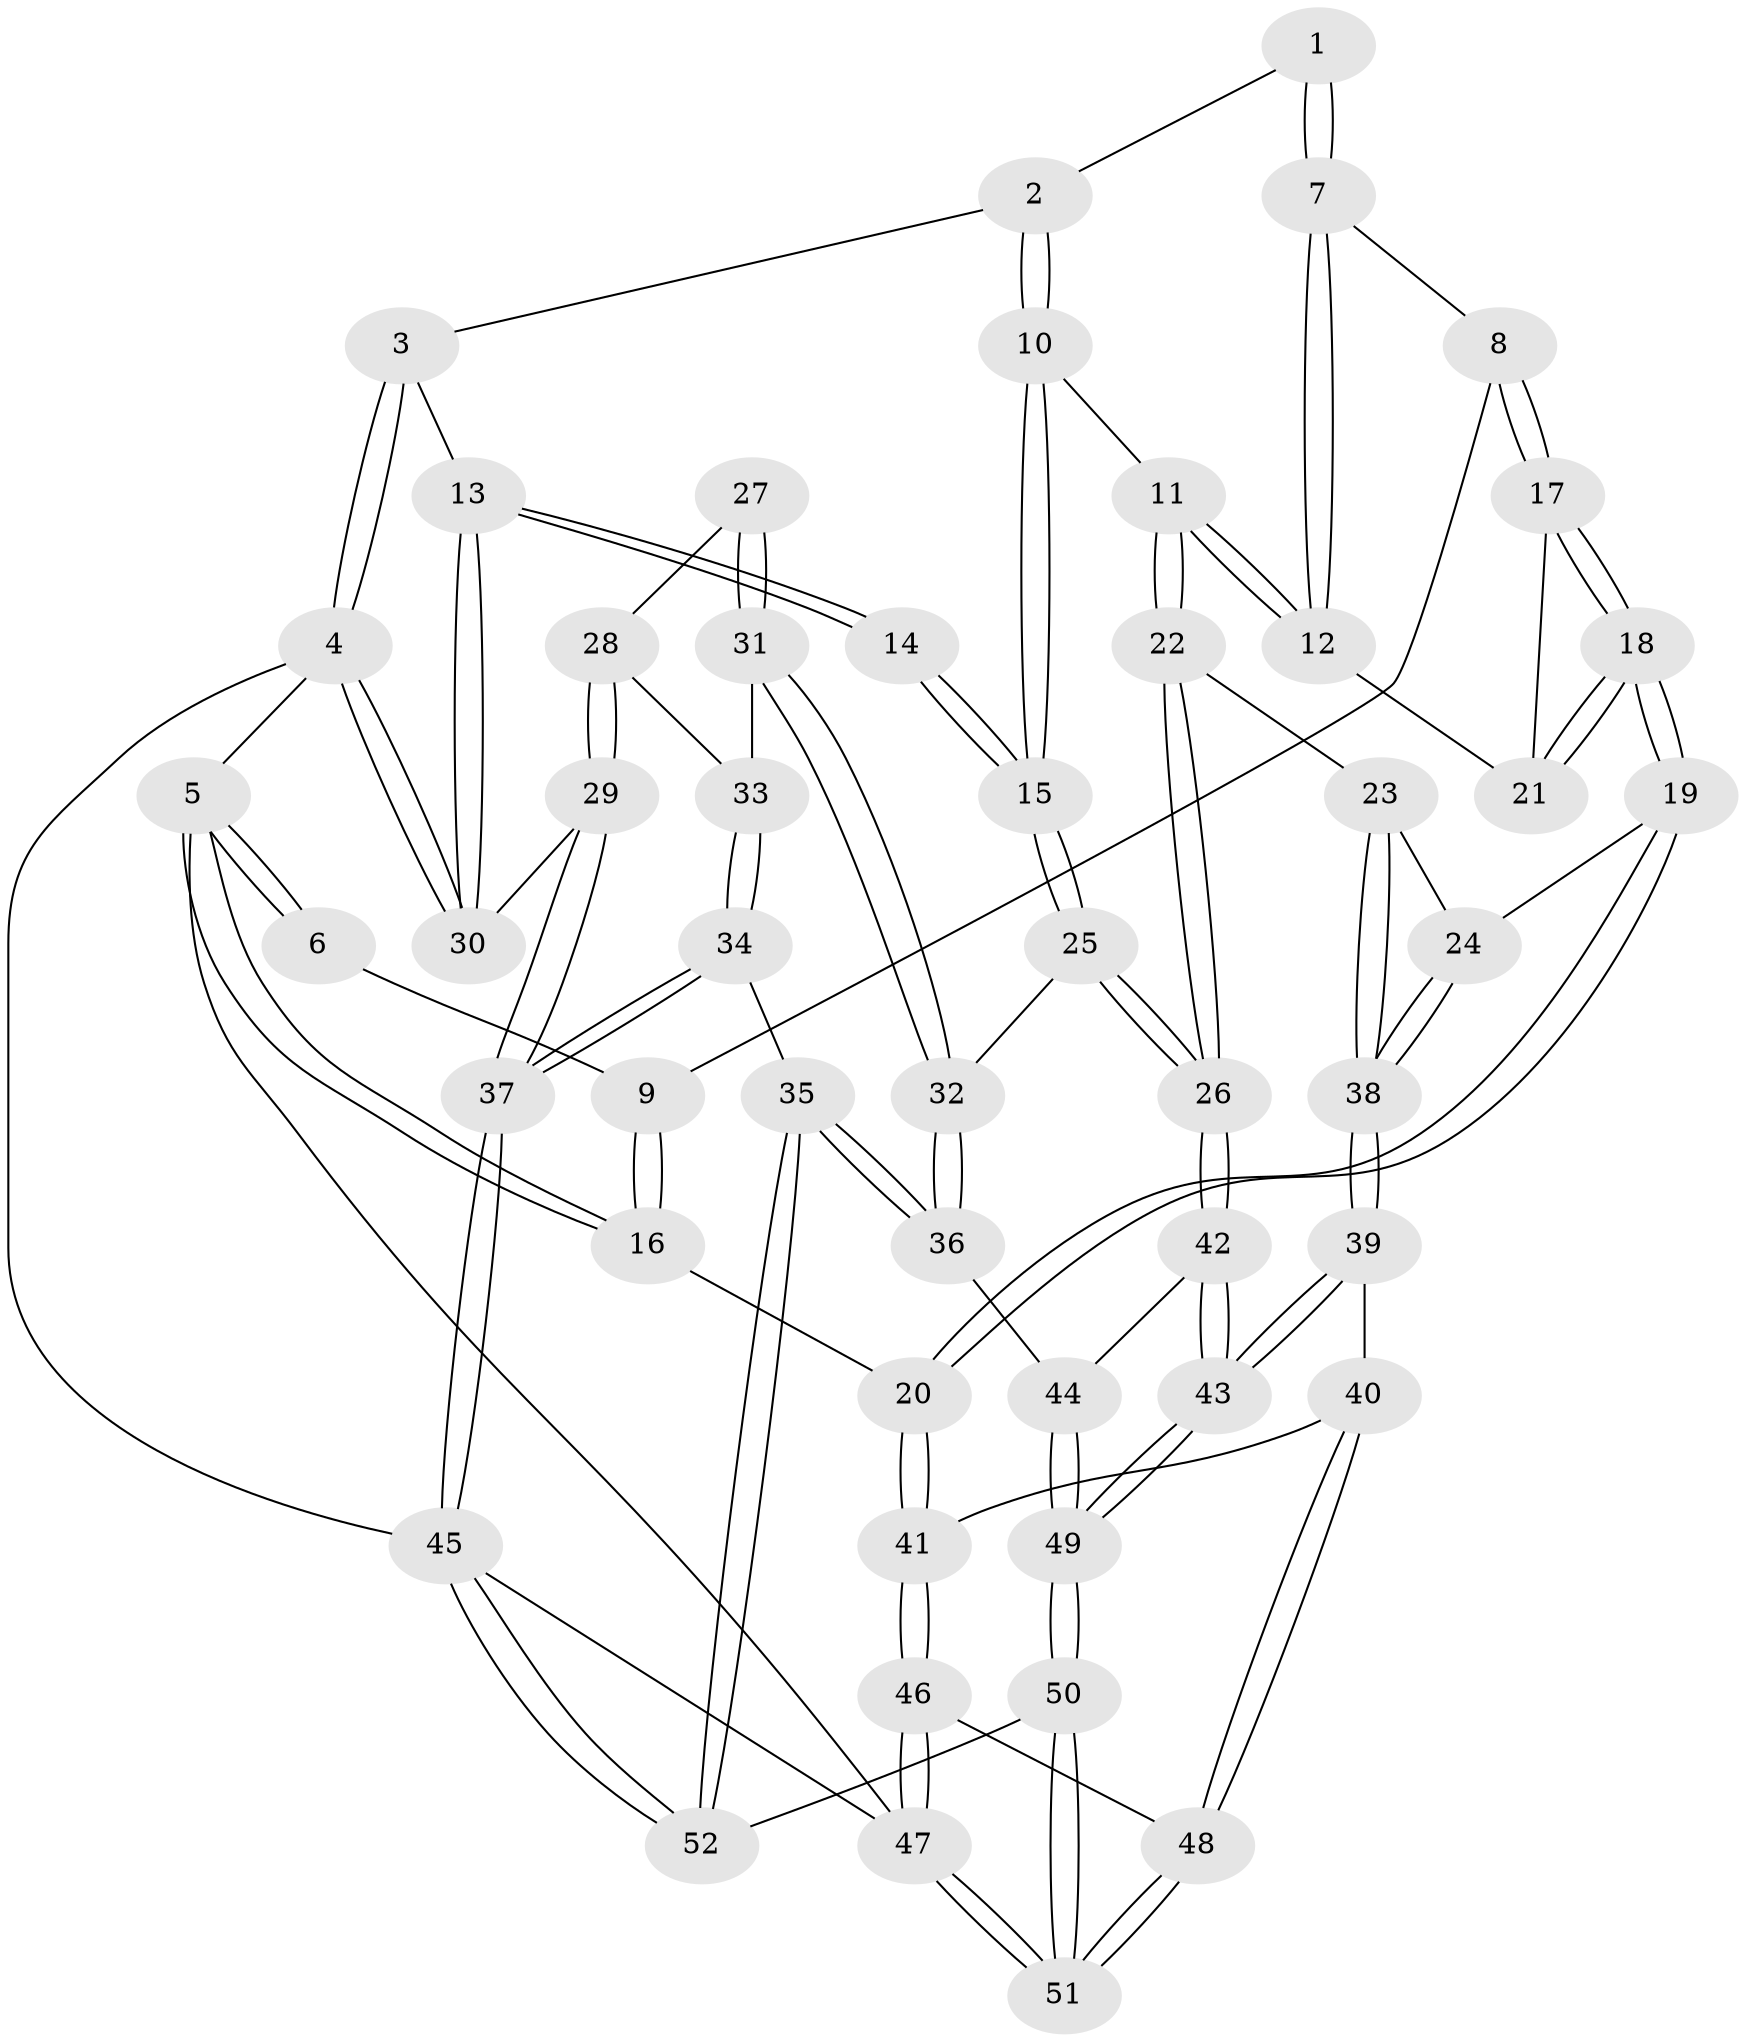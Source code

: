 // coarse degree distribution, {4: 0.4230769230769231, 5: 0.19230769230769232, 6: 0.07692307692307693, 2: 0.038461538461538464, 3: 0.23076923076923078, 7: 0.038461538461538464}
// Generated by graph-tools (version 1.1) at 2025/21/03/04/25 18:21:27]
// undirected, 52 vertices, 127 edges
graph export_dot {
graph [start="1"]
  node [color=gray90,style=filled];
  1 [pos="+0.5031615498763958+0"];
  2 [pos="+0.5258949027706846+0"];
  3 [pos="+0.6013345600689451+0"];
  4 [pos="+1+0"];
  5 [pos="+0+0"];
  6 [pos="+0.4135991358292478+0"];
  7 [pos="+0.3549499189839441+0.23732276509931527"];
  8 [pos="+0.17623737320006333+0.22552557866487105"];
  9 [pos="+0.11428230767291986+0.16599937448967242"];
  10 [pos="+0.6739524285491799+0.25837745269312923"];
  11 [pos="+0.38444853709426136+0.3191981731960726"];
  12 [pos="+0.3583463165582702+0.28027699123149313"];
  13 [pos="+1+0.24174419706146524"];
  14 [pos="+0.9001602772704126+0.31099312997774825"];
  15 [pos="+0.7103163069280257+0.3133000861773287"];
  16 [pos="+0+0.19818243559687707"];
  17 [pos="+0.18758023518119205+0.2604865984719925"];
  18 [pos="+0.20335892583622892+0.4305565769018217"];
  19 [pos="+0.2012689615891678+0.4398635528596795"];
  20 [pos="+0+0.5004024497846982"];
  21 [pos="+0.2951688983745809+0.31599571213637107"];
  22 [pos="+0.4042619061723087+0.48045553808805747"];
  23 [pos="+0.381931740798913+0.48482320800900797"];
  24 [pos="+0.21588253699830356+0.4482178538533419"];
  25 [pos="+0.6263679877529386+0.4835078508569768"];
  26 [pos="+0.5649951979967681+0.5395796506487635"];
  27 [pos="+0.9019184306161432+0.3954735517151894"];
  28 [pos="+0.9727131996286499+0.5281038901777945"];
  29 [pos="+1+0.5336110817284304"];
  30 [pos="+1+0.2268234111315978"];
  31 [pos="+0.9014092815931752+0.4997125686277834"];
  32 [pos="+0.8474452342696016+0.6221543621172233"];
  33 [pos="+0.9456341313280602+0.5424726374294215"];
  34 [pos="+1+0.745382371433988"];
  35 [pos="+0.9409330130846505+0.7510856773296843"];
  36 [pos="+0.910651808621738+0.742833624501972"];
  37 [pos="+1+0.7563349771412489"];
  38 [pos="+0.23846929195649255+0.7186061046789027"];
  39 [pos="+0.2324895872833725+0.7380135355548332"];
  40 [pos="+0.22438352504019599+0.7398284787445126"];
  41 [pos="+0+0.5109732778774173"];
  42 [pos="+0.5569996748161626+0.6516150738195851"];
  43 [pos="+0.49587133582858794+0.8320243817581946"];
  44 [pos="+0.897735767918417+0.7470063134480615"];
  45 [pos="+1+1"];
  46 [pos="+0+0.7746561802238849"];
  47 [pos="+0+1"];
  48 [pos="+0.20092605467243663+0.7733913195145837"];
  49 [pos="+0.5485162273780232+0.9897971234681362"];
  50 [pos="+0.5484995378929807+1"];
  51 [pos="+0+1"];
  52 [pos="+0.7953406129903988+1"];
  1 -- 2;
  1 -- 7;
  1 -- 7;
  2 -- 3;
  2 -- 10;
  2 -- 10;
  3 -- 4;
  3 -- 4;
  3 -- 13;
  4 -- 5;
  4 -- 30;
  4 -- 30;
  4 -- 45;
  5 -- 6;
  5 -- 6;
  5 -- 16;
  5 -- 16;
  5 -- 47;
  6 -- 9;
  7 -- 8;
  7 -- 12;
  7 -- 12;
  8 -- 9;
  8 -- 17;
  8 -- 17;
  9 -- 16;
  9 -- 16;
  10 -- 11;
  10 -- 15;
  10 -- 15;
  11 -- 12;
  11 -- 12;
  11 -- 22;
  11 -- 22;
  12 -- 21;
  13 -- 14;
  13 -- 14;
  13 -- 30;
  13 -- 30;
  14 -- 15;
  14 -- 15;
  15 -- 25;
  15 -- 25;
  16 -- 20;
  17 -- 18;
  17 -- 18;
  17 -- 21;
  18 -- 19;
  18 -- 19;
  18 -- 21;
  18 -- 21;
  19 -- 20;
  19 -- 20;
  19 -- 24;
  20 -- 41;
  20 -- 41;
  22 -- 23;
  22 -- 26;
  22 -- 26;
  23 -- 24;
  23 -- 38;
  23 -- 38;
  24 -- 38;
  24 -- 38;
  25 -- 26;
  25 -- 26;
  25 -- 32;
  26 -- 42;
  26 -- 42;
  27 -- 28;
  27 -- 31;
  27 -- 31;
  28 -- 29;
  28 -- 29;
  28 -- 33;
  29 -- 30;
  29 -- 37;
  29 -- 37;
  31 -- 32;
  31 -- 32;
  31 -- 33;
  32 -- 36;
  32 -- 36;
  33 -- 34;
  33 -- 34;
  34 -- 35;
  34 -- 37;
  34 -- 37;
  35 -- 36;
  35 -- 36;
  35 -- 52;
  35 -- 52;
  36 -- 44;
  37 -- 45;
  37 -- 45;
  38 -- 39;
  38 -- 39;
  39 -- 40;
  39 -- 43;
  39 -- 43;
  40 -- 41;
  40 -- 48;
  40 -- 48;
  41 -- 46;
  41 -- 46;
  42 -- 43;
  42 -- 43;
  42 -- 44;
  43 -- 49;
  43 -- 49;
  44 -- 49;
  44 -- 49;
  45 -- 52;
  45 -- 52;
  45 -- 47;
  46 -- 47;
  46 -- 47;
  46 -- 48;
  47 -- 51;
  47 -- 51;
  48 -- 51;
  48 -- 51;
  49 -- 50;
  49 -- 50;
  50 -- 51;
  50 -- 51;
  50 -- 52;
}
